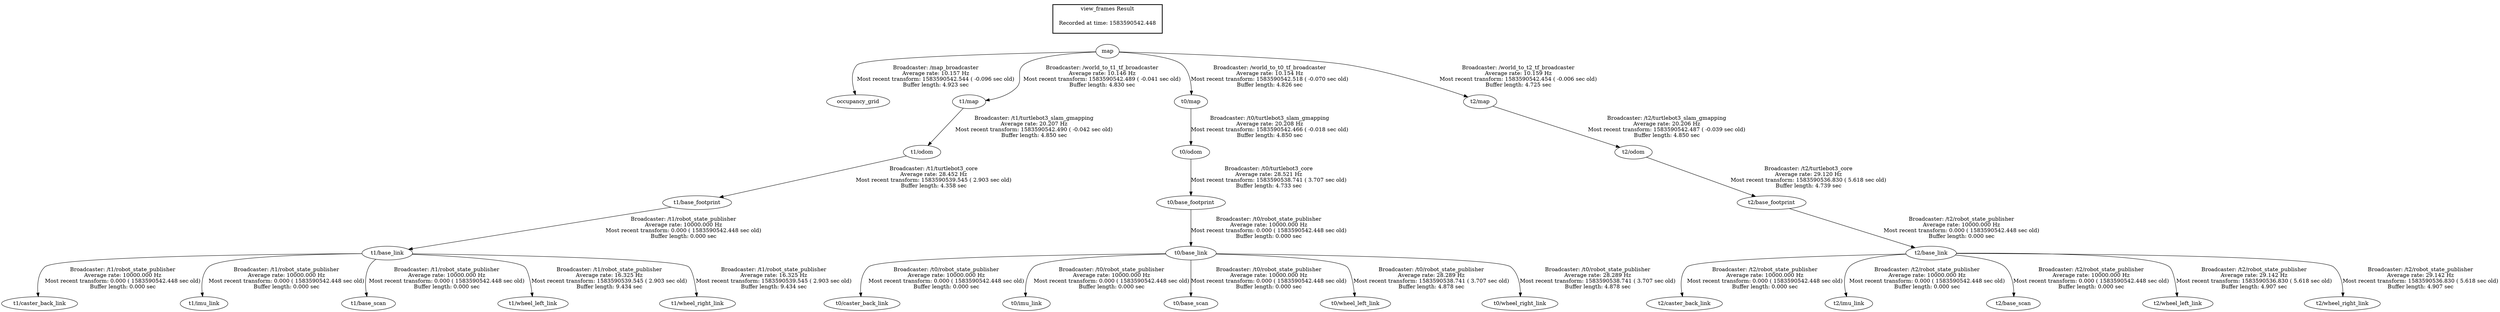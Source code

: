 digraph G {
"t0/base_footprint" -> "t0/base_link"[label="Broadcaster: /t0/robot_state_publisher\nAverage rate: 10000.000 Hz\nMost recent transform: 0.000 ( 1583590542.448 sec old)\nBuffer length: 0.000 sec\n"];
"t0/odom" -> "t0/base_footprint"[label="Broadcaster: /t0/turtlebot3_core\nAverage rate: 28.521 Hz\nMost recent transform: 1583590538.741 ( 3.707 sec old)\nBuffer length: 4.733 sec\n"];
"t0/base_link" -> "t0/caster_back_link"[label="Broadcaster: /t0/robot_state_publisher\nAverage rate: 10000.000 Hz\nMost recent transform: 0.000 ( 1583590542.448 sec old)\nBuffer length: 0.000 sec\n"];
"t0/base_link" -> "t0/imu_link"[label="Broadcaster: /t0/robot_state_publisher\nAverage rate: 10000.000 Hz\nMost recent transform: 0.000 ( 1583590542.448 sec old)\nBuffer length: 0.000 sec\n"];
"t0/base_link" -> "t0/base_scan"[label="Broadcaster: /t0/robot_state_publisher\nAverage rate: 10000.000 Hz\nMost recent transform: 0.000 ( 1583590542.448 sec old)\nBuffer length: 0.000 sec\n"];
"t2/base_footprint" -> "t2/base_link"[label="Broadcaster: /t2/robot_state_publisher\nAverage rate: 10000.000 Hz\nMost recent transform: 0.000 ( 1583590542.448 sec old)\nBuffer length: 0.000 sec\n"];
"t2/odom" -> "t2/base_footprint"[label="Broadcaster: /t2/turtlebot3_core\nAverage rate: 29.120 Hz\nMost recent transform: 1583590536.830 ( 5.618 sec old)\nBuffer length: 4.739 sec\n"];
"t2/base_link" -> "t2/caster_back_link"[label="Broadcaster: /t2/robot_state_publisher\nAverage rate: 10000.000 Hz\nMost recent transform: 0.000 ( 1583590542.448 sec old)\nBuffer length: 0.000 sec\n"];
"t2/base_link" -> "t2/imu_link"[label="Broadcaster: /t2/robot_state_publisher\nAverage rate: 10000.000 Hz\nMost recent transform: 0.000 ( 1583590542.448 sec old)\nBuffer length: 0.000 sec\n"];
"t2/base_link" -> "t2/base_scan"[label="Broadcaster: /t2/robot_state_publisher\nAverage rate: 10000.000 Hz\nMost recent transform: 0.000 ( 1583590542.448 sec old)\nBuffer length: 0.000 sec\n"];
"t1/base_footprint" -> "t1/base_link"[label="Broadcaster: /t1/robot_state_publisher\nAverage rate: 10000.000 Hz\nMost recent transform: 0.000 ( 1583590542.448 sec old)\nBuffer length: 0.000 sec\n"];
"t1/odom" -> "t1/base_footprint"[label="Broadcaster: /t1/turtlebot3_core\nAverage rate: 28.452 Hz\nMost recent transform: 1583590539.545 ( 2.903 sec old)\nBuffer length: 4.358 sec\n"];
"t1/base_link" -> "t1/caster_back_link"[label="Broadcaster: /t1/robot_state_publisher\nAverage rate: 10000.000 Hz\nMost recent transform: 0.000 ( 1583590542.448 sec old)\nBuffer length: 0.000 sec\n"];
"t1/base_link" -> "t1/imu_link"[label="Broadcaster: /t1/robot_state_publisher\nAverage rate: 10000.000 Hz\nMost recent transform: 0.000 ( 1583590542.448 sec old)\nBuffer length: 0.000 sec\n"];
"t1/base_link" -> "t1/base_scan"[label="Broadcaster: /t1/robot_state_publisher\nAverage rate: 10000.000 Hz\nMost recent transform: 0.000 ( 1583590542.448 sec old)\nBuffer length: 0.000 sec\n"];
"map" -> "occupancy_grid"[label="Broadcaster: /map_broadcaster\nAverage rate: 10.157 Hz\nMost recent transform: 1583590542.544 ( -0.096 sec old)\nBuffer length: 4.923 sec\n"];
"t2/base_link" -> "t2/wheel_left_link"[label="Broadcaster: /t2/robot_state_publisher\nAverage rate: 29.142 Hz\nMost recent transform: 1583590536.830 ( 5.618 sec old)\nBuffer length: 4.907 sec\n"];
"t2/base_link" -> "t2/wheel_right_link"[label="Broadcaster: /t2/robot_state_publisher\nAverage rate: 29.142 Hz\nMost recent transform: 1583590536.830 ( 5.618 sec old)\nBuffer length: 4.907 sec\n"];
"t1/base_link" -> "t1/wheel_left_link"[label="Broadcaster: /t1/robot_state_publisher\nAverage rate: 16.325 Hz\nMost recent transform: 1583590539.545 ( 2.903 sec old)\nBuffer length: 9.434 sec\n"];
"t1/base_link" -> "t1/wheel_right_link"[label="Broadcaster: /t1/robot_state_publisher\nAverage rate: 16.325 Hz\nMost recent transform: 1583590539.545 ( 2.903 sec old)\nBuffer length: 9.434 sec\n"];
"map" -> "t1/map"[label="Broadcaster: /world_to_t1_tf_broadcaster\nAverage rate: 10.146 Hz\nMost recent transform: 1583590542.489 ( -0.041 sec old)\nBuffer length: 4.830 sec\n"];
"t0/map" -> "t0/odom"[label="Broadcaster: /t0/turtlebot3_slam_gmapping\nAverage rate: 20.208 Hz\nMost recent transform: 1583590542.466 ( -0.018 sec old)\nBuffer length: 4.850 sec\n"];
"map" -> "t0/map"[label="Broadcaster: /world_to_t0_tf_broadcaster\nAverage rate: 10.154 Hz\nMost recent transform: 1583590542.518 ( -0.070 sec old)\nBuffer length: 4.826 sec\n"];
"t2/map" -> "t2/odom"[label="Broadcaster: /t2/turtlebot3_slam_gmapping\nAverage rate: 20.206 Hz\nMost recent transform: 1583590542.487 ( -0.039 sec old)\nBuffer length: 4.850 sec\n"];
"map" -> "t2/map"[label="Broadcaster: /world_to_t2_tf_broadcaster\nAverage rate: 10.159 Hz\nMost recent transform: 1583590542.454 ( -0.006 sec old)\nBuffer length: 4.725 sec\n"];
"t1/map" -> "t1/odom"[label="Broadcaster: /t1/turtlebot3_slam_gmapping\nAverage rate: 20.207 Hz\nMost recent transform: 1583590542.490 ( -0.042 sec old)\nBuffer length: 4.850 sec\n"];
"t0/base_link" -> "t0/wheel_left_link"[label="Broadcaster: /t0/robot_state_publisher\nAverage rate: 28.289 Hz\nMost recent transform: 1583590538.741 ( 3.707 sec old)\nBuffer length: 4.878 sec\n"];
"t0/base_link" -> "t0/wheel_right_link"[label="Broadcaster: /t0/robot_state_publisher\nAverage rate: 28.289 Hz\nMost recent transform: 1583590538.741 ( 3.707 sec old)\nBuffer length: 4.878 sec\n"];
edge [style=invis];
 subgraph cluster_legend { style=bold; color=black; label ="view_frames Result";
"Recorded at time: 1583590542.448"[ shape=plaintext ] ;
 }->"map";
}